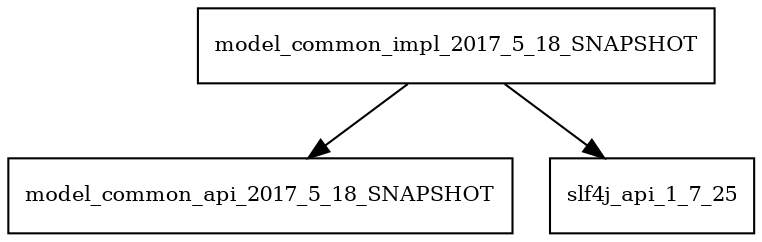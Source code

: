 digraph model_common_impl_2017_5_18_SNAPSHOT_dependencies {
  node [shape = box, fontsize=10.0];
  model_common_impl_2017_5_18_SNAPSHOT -> model_common_api_2017_5_18_SNAPSHOT;
  model_common_impl_2017_5_18_SNAPSHOT -> slf4j_api_1_7_25;
}
